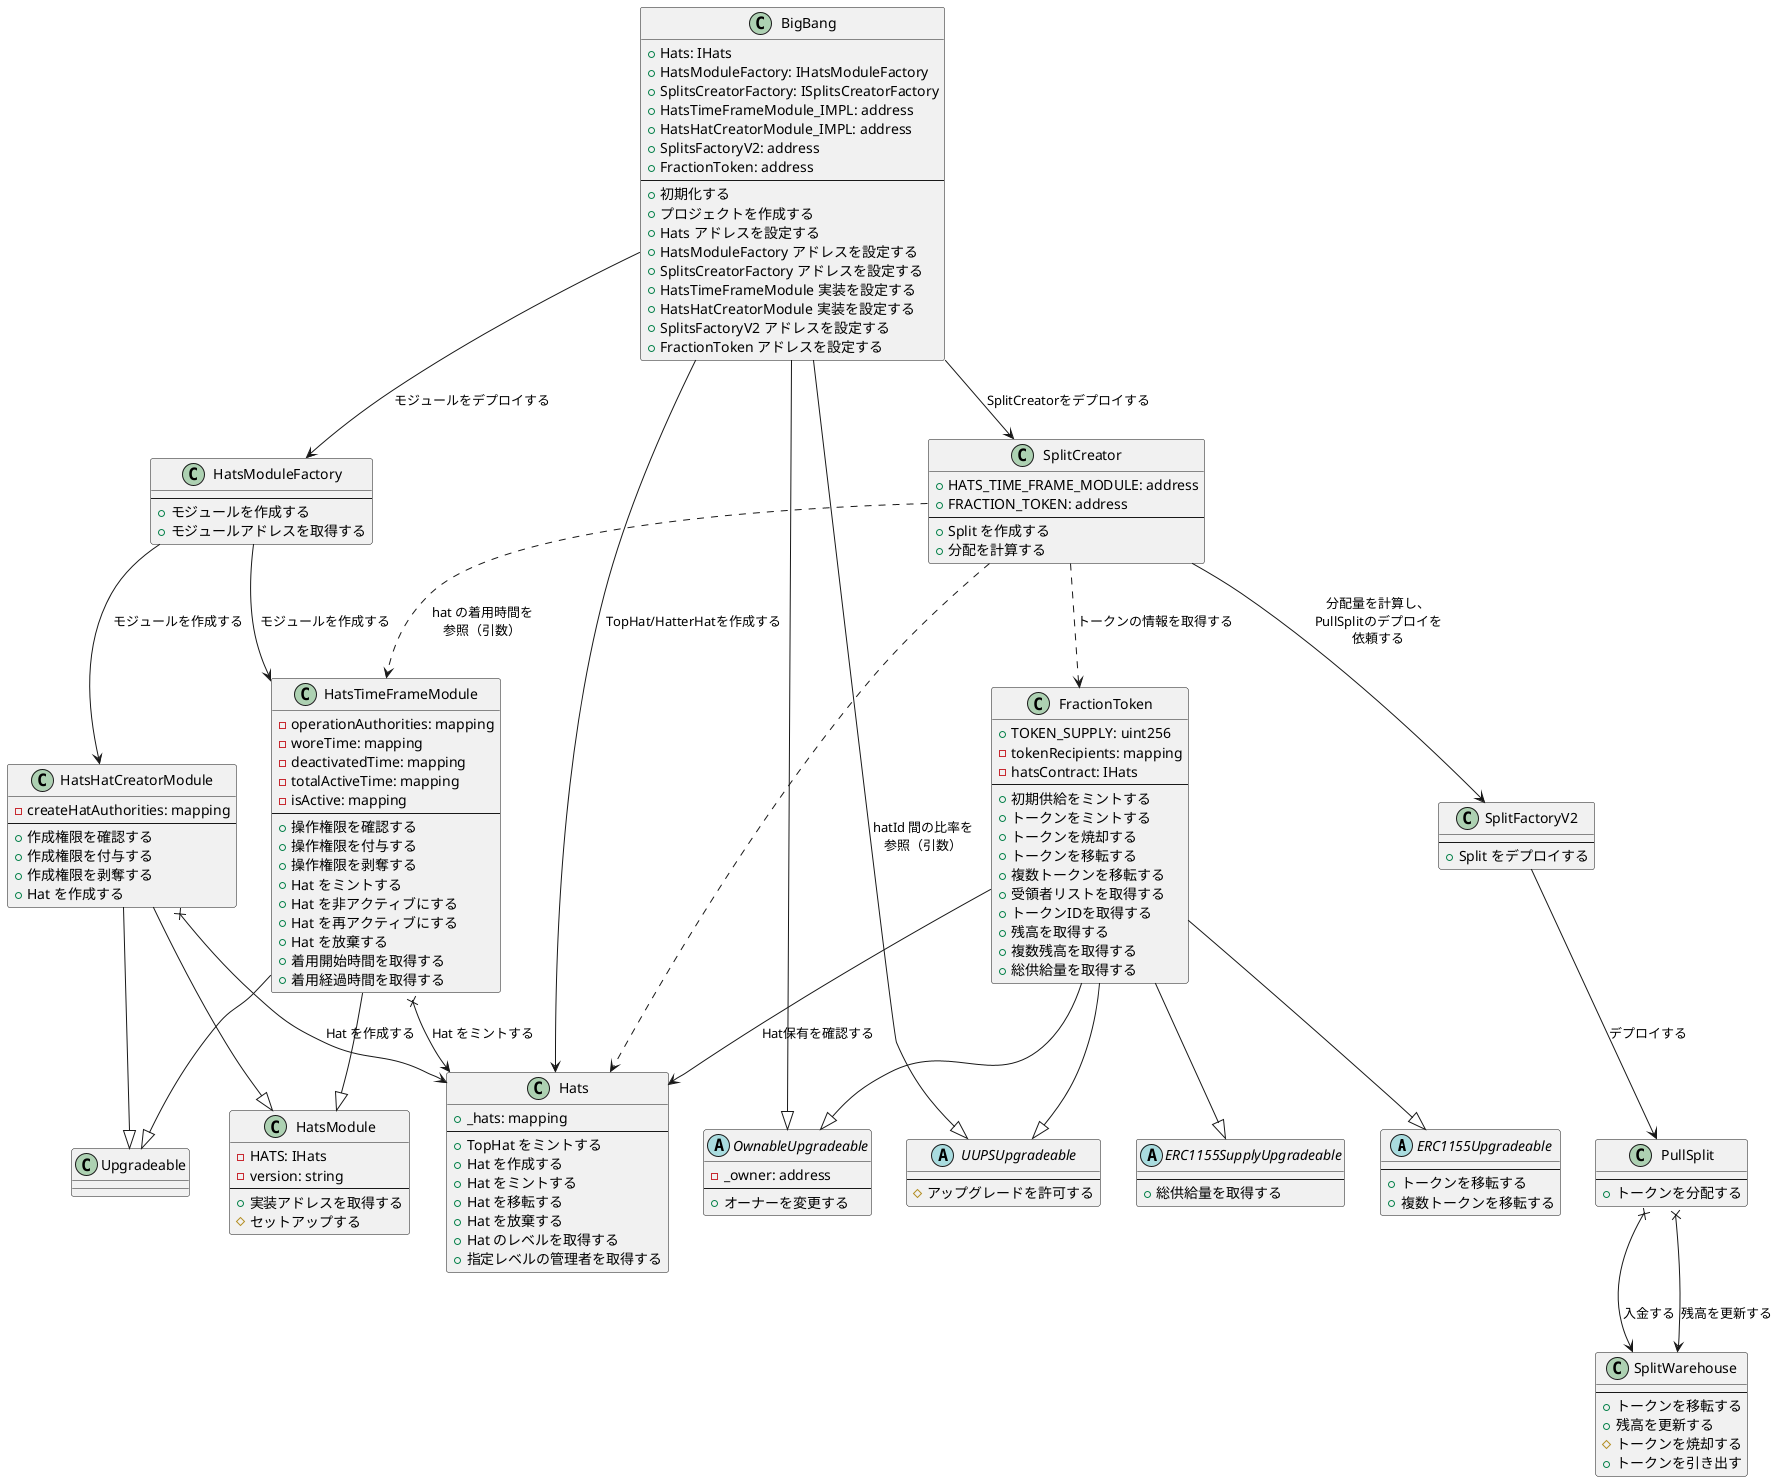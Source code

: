 @startuml

abstract ERC1155{
  # _balanceOf
  ---
}

abstract ERC2771Context {
  - _trustedForwarder: address
  ---
}

abstract ERC1155Upgradeable {
  ---
  + トークンを移転する
  + 複数トークンを移転する
}

abstract ERC1155SupplyUpgradeable {
  ---
  + 総供給量を取得する
}

abstract OwnableUpgradeable {
  - _owner: address
  ---
  + オーナーを変更する
}

abstract UUPSUpgradeable {
  ---
  # アップグレードを許可する
}

class HatsIdUtilities{
  + linkedTreeAdmins: mapping
  ---
}

class Hats {
  + _hats: mapping
  ---
  + TopHat をミントする
  + Hat を作成する
  + Hat をミントする
  + Hat を移転する
  + Hat を放棄する
  + Hat のレベルを取得する
  + 指定レベルの管理者を取得する
}

struct Hat {
  eligibility: address
  maxSupply: uint32
  supply: uint32
  lastHatId: uint16
  toggle: address
  config: uint96
  details: string
  imageURI: string
}

struct SplitsInfo {
  hatId: uint256
  multiplierBottom: uint256
  multiplierTop: uint256
  wearers: address[]
}

class BigBang {
  + Hats: IHats
  + HatsModuleFactory: IHatsModuleFactory
  + SplitsCreatorFactory: ISplitsCreatorFactory
  + HatsTimeFrameModule_IMPL: address
  + HatsHatCreatorModule_IMPL: address
  + SplitsFactoryV2: address
  + FractionToken: address
  ---
  + 初期化する
  + プロジェクトを作成する
  + Hats アドレスを設定する
  + HatsModuleFactory アドレスを設定する
  + SplitsCreatorFactory アドレスを設定する
  + HatsTimeFrameModule 実装を設定する
  + HatsHatCreatorModule 実装を設定する
  + SplitsFactoryV2 アドレスを設定する
  + FractionToken アドレスを設定する
}

class HatsModuleFactory {
  ---
  + モジュールを作成する
  + モジュールアドレスを取得する
}

class HatsModule {
  - HATS: IHats
  - version: string
  ---
  + 実装アドレスを取得する
  # セットアップする
}

class HatsTimeFrameModule {
  - operationAuthorities: mapping
  - woreTime: mapping
  - deactivatedTime: mapping
  - totalActiveTime: mapping
  - isActive: mapping
  ---
  + 操作権限を確認する
  + 操作権限を付与する
  + 操作権限を剥奪する
  + Hat をミントする
  + Hat を非アクティブにする
  + Hat を再アクティブにする
  + Hat を放棄する
  + 着用開始時間を取得する
  + 着用経過時間を取得する
}

class HatsHatCreatorModule {
  - createHatAuthorities: mapping
  ---
  + 作成権限を確認する
  + 作成権限を付与する
  + 作成権限を剥奪する
  + Hat を作成する
}

class FractionToken {
  + TOKEN_SUPPLY: uint256
  - tokenRecipients: mapping
  - hatsContract: IHats
  ---
  + 初期供給をミントする
  + トークンをミントする
  + トークンを焼却する
  + トークンを移転する
  + 複数トークンを移転する
  + 受領者リストを取得する
  + トークンIDを取得する
  + 残高を取得する
  + 複数残高を取得する
  + 総供給量を取得する
}

class SplitWarehouse {
  ---
  + トークンを移転する
  + 残高を更新する
  # トークンを焼却する
  + トークンを引き出す
}

class SplitCreator {
  + HATS_TIME_FRAME_MODULE: address
  + FRACTION_TOKEN: address
  ---
  + Split を作成する
  + 分配を計算する
}

class SplitFactoryV2 {
  ---
  + Split をデプロイする
}

class PullSplit {
  ---
  + トークンを分配する
}

' 継承関係
BigBang --|> OwnableUpgradeable
BigBang --|> UUPSUpgradeable

HatsTimeFrameModule --|> HatsModule
HatsTimeFrameModule --|> Upgradeable

HatsHatCreatorModule --|> HatsModule
HatsHatCreatorModule --|> Upgradeable

FractionToken --|> ERC1155Upgradeable
FractionToken --|> ERC1155SupplyUpgradeable
FractionToken --|> OwnableUpgradeable
FractionToken --|> UUPSUpgradeable

' 依存関係
HatsModuleFactory --> HatsTimeFrameModule : モジュールを作成する
HatsModuleFactory --> HatsHatCreatorModule : モジュールを作成する
HatsTimeFrameModule x--> Hats : Hat をミントする
HatsHatCreatorModule x--> Hats : Hat を作成する
BigBang --> HatsModuleFactory : モジュールをデプロイする
BigBang --> Hats : TopHat/HatterHatを作成する
BigBang --> SplitCreator : SplitCreatorをデプロイする
SplitCreator ..> Hats : hatId 間の比率を\n参照（引数）
SplitCreator ..> HatsTimeFrameModule : hat の着用時間を\n参照（引数）
SplitCreator ..> FractionToken : トークンの情報を取得する
SplitCreator --> SplitFactoryV2 : 分配量を計算し、\nPullSplitのデプロイを\n依頼する
SplitFactoryV2 --> PullSplit : デプロイする
PullSplit x--> SplitWarehouse : 入金する
PullSplit x--> SplitWarehouse : 残高を更新する
FractionToken --> Hats : Hat保有を確認する

remove @unlinked
@enduml
